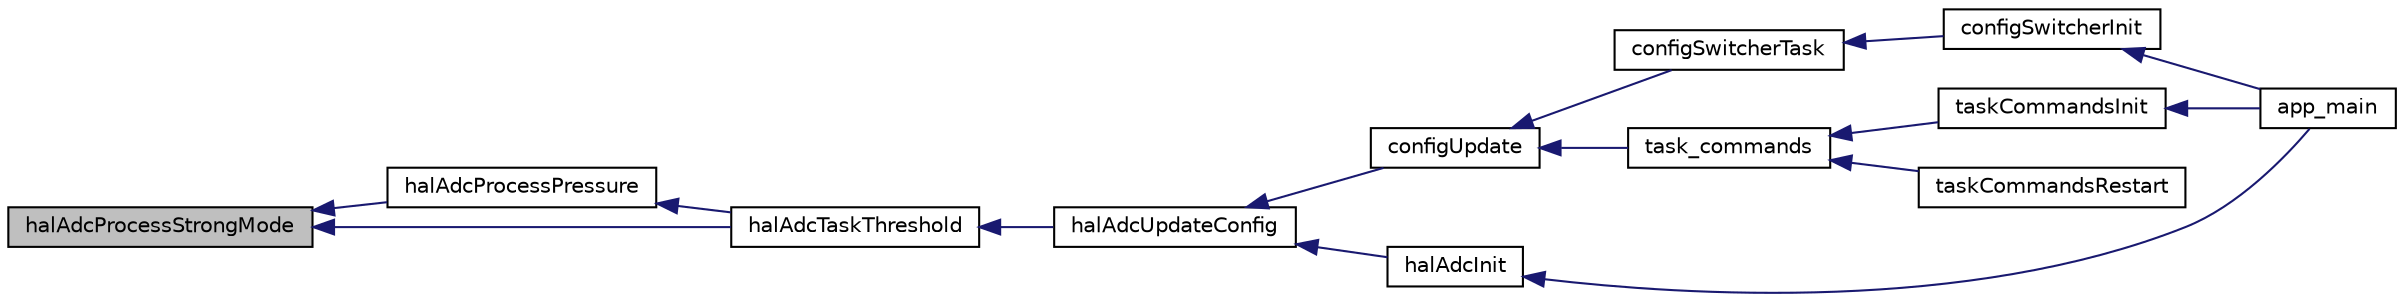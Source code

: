 digraph "halAdcProcessStrongMode"
{
  edge [fontname="Helvetica",fontsize="10",labelfontname="Helvetica",labelfontsize="10"];
  node [fontname="Helvetica",fontsize="10",shape=record];
  rankdir="LR";
  Node56 [label="halAdcProcessStrongMode",height=0.2,width=0.4,color="black", fillcolor="grey75", style="filled", fontcolor="black"];
  Node56 -> Node57 [dir="back",color="midnightblue",fontsize="10",style="solid",fontname="Helvetica"];
  Node57 [label="halAdcProcessPressure",height=0.2,width=0.4,color="black", fillcolor="white", style="filled",URL="$hal__adc_8c.html#a78419739020988cffc83ffcbc7103b05",tooltip="Process pressure sensor (sip & puff) "];
  Node57 -> Node58 [dir="back",color="midnightblue",fontsize="10",style="solid",fontname="Helvetica"];
  Node58 [label="halAdcTaskThreshold",height=0.2,width=0.4,color="black", fillcolor="white", style="filled",URL="$hal__adc_8c.html#aee719704e643d27c1faab768cf4bc22e",tooltip="HAL TASK - Threshold task for ADC. "];
  Node58 -> Node59 [dir="back",color="midnightblue",fontsize="10",style="solid",fontname="Helvetica"];
  Node59 [label="halAdcUpdateConfig",height=0.2,width=0.4,color="black", fillcolor="white", style="filled",URL="$hal__adc_8h.html#a4135bb73c2271b4a27db8d8d81884de7",tooltip="Reload ADC config. "];
  Node59 -> Node60 [dir="back",color="midnightblue",fontsize="10",style="solid",fontname="Helvetica"];
  Node60 [label="configUpdate",height=0.2,width=0.4,color="black", fillcolor="white", style="filled",URL="$config__switcher_8h.html#af8fae43accd789bf2355c79ff44c2ae9",tooltip="Request config update. "];
  Node60 -> Node61 [dir="back",color="midnightblue",fontsize="10",style="solid",fontname="Helvetica"];
  Node61 [label="configSwitcherTask",height=0.2,width=0.4,color="black", fillcolor="white", style="filled",URL="$config__switcher_8c.html#af5af5079d1982d42e165039e6de7e40a",tooltip="TASK - Config switcher task, internal config reloading. "];
  Node61 -> Node62 [dir="back",color="midnightblue",fontsize="10",style="solid",fontname="Helvetica"];
  Node62 [label="configSwitcherInit",height=0.2,width=0.4,color="black", fillcolor="white", style="filled",URL="$config__switcher_8h.html#aafed047c8d04b814a85239e031cbad7b",tooltip="Initializing the config switching functionality. "];
  Node62 -> Node63 [dir="back",color="midnightblue",fontsize="10",style="solid",fontname="Helvetica"];
  Node63 [label="app_main",height=0.2,width=0.4,color="black", fillcolor="white", style="filled",URL="$flipmouse__fabi__esp32__kbdmouse__main_8c.html#abce06be17fc37d675118a678a8100a36",tooltip="Main task, created by esp-idf. "];
  Node60 -> Node64 [dir="back",color="midnightblue",fontsize="10",style="solid",fontname="Helvetica"];
  Node64 [label="task_commands",height=0.2,width=0.4,color="black", fillcolor="white", style="filled",URL="$task__commands_8c.html#a7b36c39275d773aaedcb327ef4e1516f"];
  Node64 -> Node65 [dir="back",color="midnightblue",fontsize="10",style="solid",fontname="Helvetica"];
  Node65 [label="taskCommandsInit",height=0.2,width=0.4,color="black", fillcolor="white", style="filled",URL="$task__commands_8h.html#aedb896e40753227f80768e09d3748419",tooltip="Init the command parser. "];
  Node65 -> Node63 [dir="back",color="midnightblue",fontsize="10",style="solid",fontname="Helvetica"];
  Node64 -> Node66 [dir="back",color="midnightblue",fontsize="10",style="solid",fontname="Helvetica"];
  Node66 [label="taskCommandsRestart",height=0.2,width=0.4,color="black", fillcolor="white", style="filled",URL="$task__commands_8h.html#a26091155b4d85093239033d689f363d0",tooltip="Restart the command parser task. "];
  Node59 -> Node67 [dir="back",color="midnightblue",fontsize="10",style="solid",fontname="Helvetica"];
  Node67 [label="halAdcInit",height=0.2,width=0.4,color="black", fillcolor="white", style="filled",URL="$hal__adc_8h.html#a6f0d302f35e5b7f7a1144f0ddace35d2",tooltip="Init the ADC driver module. "];
  Node67 -> Node63 [dir="back",color="midnightblue",fontsize="10",style="solid",fontname="Helvetica"];
  Node56 -> Node58 [dir="back",color="midnightblue",fontsize="10",style="solid",fontname="Helvetica"];
}

